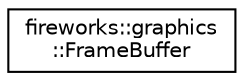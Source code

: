 digraph "Graphical Class Hierarchy"
{
 // LATEX_PDF_SIZE
  edge [fontname="Helvetica",fontsize="10",labelfontname="Helvetica",labelfontsize="10"];
  node [fontname="Helvetica",fontsize="10",shape=record];
  rankdir="LR";
  Node0 [label="fireworks::graphics\l::FrameBuffer",height=0.2,width=0.4,color="black", fillcolor="white", style="filled",URL="$classfireworks_1_1graphics_1_1_frame_buffer.html",tooltip="Class to generate Frame Buffers."];
}
